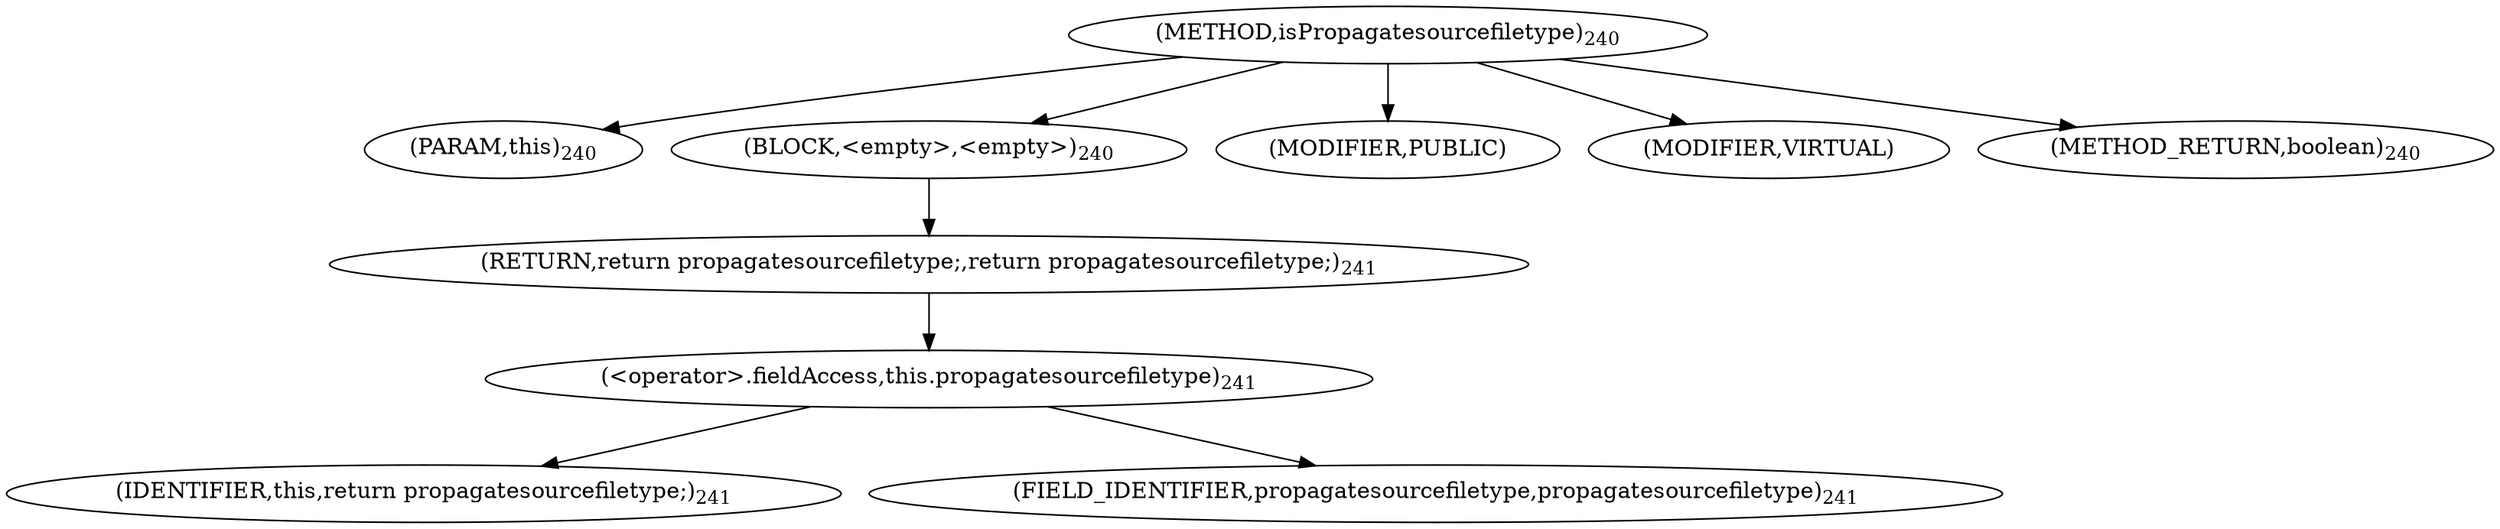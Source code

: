 digraph "isPropagatesourcefiletype" {  
"290" [label = <(METHOD,isPropagatesourcefiletype)<SUB>240</SUB>> ]
"291" [label = <(PARAM,this)<SUB>240</SUB>> ]
"292" [label = <(BLOCK,&lt;empty&gt;,&lt;empty&gt;)<SUB>240</SUB>> ]
"293" [label = <(RETURN,return propagatesourcefiletype;,return propagatesourcefiletype;)<SUB>241</SUB>> ]
"294" [label = <(&lt;operator&gt;.fieldAccess,this.propagatesourcefiletype)<SUB>241</SUB>> ]
"295" [label = <(IDENTIFIER,this,return propagatesourcefiletype;)<SUB>241</SUB>> ]
"296" [label = <(FIELD_IDENTIFIER,propagatesourcefiletype,propagatesourcefiletype)<SUB>241</SUB>> ]
"297" [label = <(MODIFIER,PUBLIC)> ]
"298" [label = <(MODIFIER,VIRTUAL)> ]
"299" [label = <(METHOD_RETURN,boolean)<SUB>240</SUB>> ]
  "290" -> "291" 
  "290" -> "292" 
  "290" -> "297" 
  "290" -> "298" 
  "290" -> "299" 
  "292" -> "293" 
  "293" -> "294" 
  "294" -> "295" 
  "294" -> "296" 
}
